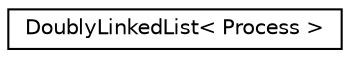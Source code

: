 digraph "类继承关系图"
{
  edge [fontname="Helvetica",fontsize="10",labelfontname="Helvetica",labelfontsize="10"];
  node [fontname="Helvetica",fontsize="10",shape=record];
  rankdir="LR";
  Node0 [label="DoublyLinkedList\< Process \>",height=0.2,width=0.4,color="black", fillcolor="white", style="filled",URL="$da/dfa/class_doubly_linked_list.html"];
}
